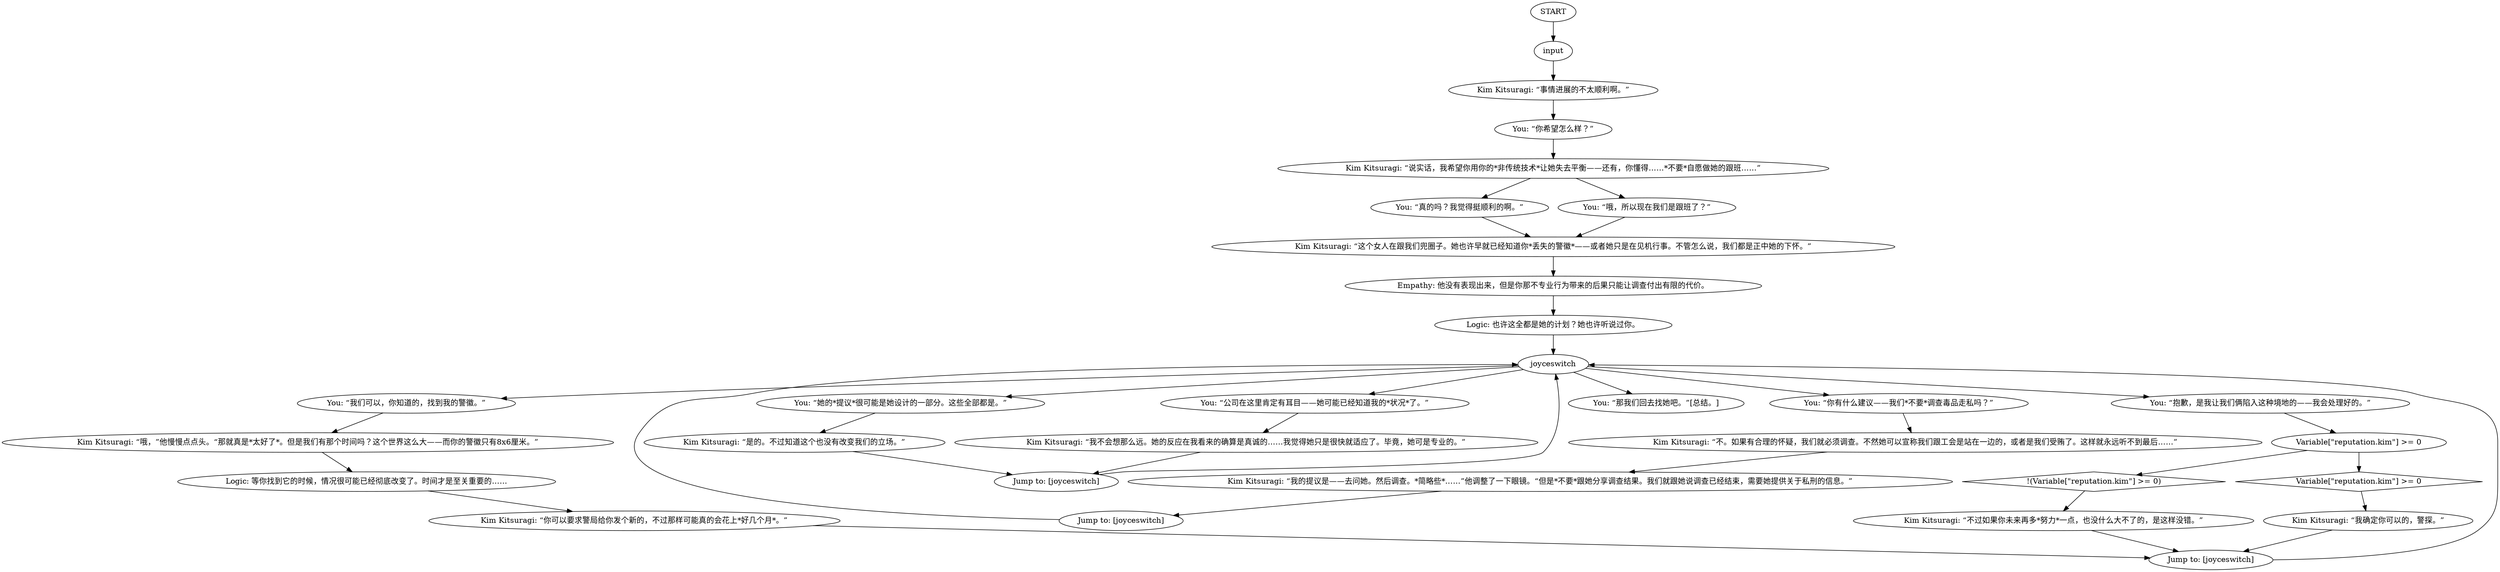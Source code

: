 # KIM SWITCH / JOYCE DRUGS
# Little talk to Kim where he discusses undertaking the jam mystery w you
# ==================================================
digraph G {
	  0 [label="START"];
	  1 [label="input"];
	  2 [label="You: “公司在这里肯定有耳目——她可能已经知道我的*状况*了。”"];
	  3 [label="Jump to: [joyceswitch]"];
	  4 [label="You: “她的*提议*很可能是她设计的一部分。这些全部都是。”"];
	  5 [label="Kim Kitsuragi: “不。如果有合理的怀疑，我们就必须调查。不然她可以宣称我们跟工会是站在一边的，或者是我们受贿了。这样就永远听不到最后……”"];
	  6 [label="You: “我们可以，你知道的，找到我的警徽。”"];
	  7 [label="Variable[\"reputation.kim\"] >= 0"];
	  8 [label="Variable[\"reputation.kim\"] >= 0", shape=diamond];
	  9 [label="!(Variable[\"reputation.kim\"] >= 0)", shape=diamond];
	  10 [label="Logic: 也许这全都是她的计划？她也许听说过你。"];
	  11 [label="Kim Kitsuragi: “这个女人在跟我们兜圈子。她也许早就已经知道你*丢失的警徽*——或者她只是在见机行事。不管怎么说，我们都是正中她的下怀。”"];
	  12 [label="Empathy: 他没有表现出来，但是你那不专业行为带来的后果只能让调查付出有限的代价。"];
	  13 [label="Kim Kitsuragi: “说实话，我希望你用你的*非传统技术*让她失去平衡——还有，你懂得……*不要*自愿做她的跟班……”"];
	  14 [label="Kim Kitsuragi: “我不会想那么远。她的反应在我看来的确算是真诚的……我觉得她只是很快就适应了。毕竟，她可是专业的。”"];
	  15 [label="You: “真的吗？我觉得挺顺利的啊。”"];
	  16 [label="You: “那我们回去找她吧。”[总结。]"];
	  17 [label="You: “你有什么建议——我们*不要*调查毒品走私吗？”"];
	  18 [label="Kim Kitsuragi: “你可以要求警局给你发个新的，不过那样可能真的会花上*好几个月*。”"];
	  19 [label="Kim Kitsuragi: “事情进展的不太顺利啊。”"];
	  20 [label="Kim Kitsuragi: “我的提议是——去问她。然后调查。*简略些*……”他调整了一下眼镜。“但是*不要*跟她分享调查结果。我们就跟她说调查已经结束，需要她提供关于私刑的信息。”"];
	  21 [label="Jump to: [joyceswitch]"];
	  22 [label="You: “哦，所以现在我们是跟班了？”"];
	  23 [label="Kim Kitsuragi: “不过如果你未来再多*努力*一点，也没什么大不了的，是这样没错。”"];
	  24 [label="Kim Kitsuragi: “我确定你可以的，警探。”"];
	  25 [label="joyceswitch"];
	  27 [label="Jump to: [joyceswitch]"];
	  28 [label="Kim Kitsuragi: “是的。不过知道这个也没有改变我们的立场。”"];
	  29 [label="Logic: 等你找到它的时候，情况很可能已经彻底改变了。时间才是至关重要的……"];
	  30 [label="Kim Kitsuragi: “哦，”他慢慢点点头。“那就真是*太好了*。但是我们有那个时间吗？这个世界这么大——而你的警徽只有8x6厘米。”"];
	  31 [label="You: “你希望怎么样？”"];
	  32 [label="You: “抱歉，是我让我们俩陷入这种境地的——我会处理好的。”"];
	  0 -> 1
	  1 -> 19
	  2 -> 14
	  3 -> 25
	  4 -> 28
	  5 -> 20
	  6 -> 30
	  7 -> 8
	  7 -> 9
	  8 -> 24
	  9 -> 23
	  10 -> 25
	  11 -> 12
	  12 -> 10
	  13 -> 22
	  13 -> 15
	  14 -> 27
	  15 -> 11
	  17 -> 5
	  18 -> 21
	  19 -> 31
	  20 -> 3
	  21 -> 25
	  22 -> 11
	  23 -> 21
	  24 -> 21
	  25 -> 32
	  25 -> 2
	  25 -> 4
	  25 -> 6
	  25 -> 16
	  25 -> 17
	  27 -> 25
	  28 -> 27
	  29 -> 18
	  30 -> 29
	  31 -> 13
	  32 -> 7
}


